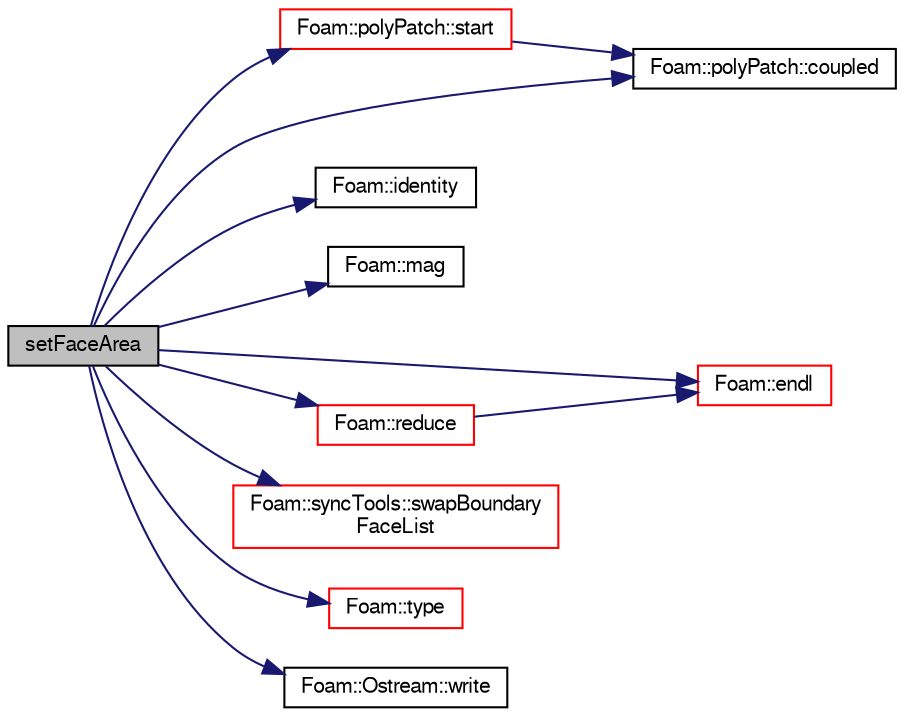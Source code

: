 digraph "setFaceArea"
{
  bgcolor="transparent";
  edge [fontname="FreeSans",fontsize="10",labelfontname="FreeSans",labelfontsize="10"];
  node [fontname="FreeSans",fontsize="10",shape=record];
  rankdir="LR";
  Node123 [label="setFaceArea",height=0.2,width=0.4,color="black", fillcolor="grey75", style="filled", fontcolor="black"];
  Node123 -> Node124 [color="midnightblue",fontsize="10",style="solid",fontname="FreeSans"];
  Node124 [label="Foam::polyPatch::coupled",height=0.2,width=0.4,color="black",URL="$a27478.html#a39c01db0e66d00fe0621a0c7e5fc4ead",tooltip="Return true if this patch is geometrically coupled (i.e. faces and. "];
  Node123 -> Node125 [color="midnightblue",fontsize="10",style="solid",fontname="FreeSans"];
  Node125 [label="Foam::endl",height=0.2,width=0.4,color="red",URL="$a21124.html#a2db8fe02a0d3909e9351bb4275b23ce4",tooltip="Add newline and flush stream. "];
  Node123 -> Node127 [color="midnightblue",fontsize="10",style="solid",fontname="FreeSans"];
  Node127 [label="Foam::identity",height=0.2,width=0.4,color="black",URL="$a21124.html#a36af96cb841435845fffb4fe69208490",tooltip="Create identity map (map[i] == i) of given length. "];
  Node123 -> Node128 [color="midnightblue",fontsize="10",style="solid",fontname="FreeSans"];
  Node128 [label="Foam::mag",height=0.2,width=0.4,color="black",URL="$a21124.html#a929da2a3fdcf3dacbbe0487d3a330dae"];
  Node123 -> Node129 [color="midnightblue",fontsize="10",style="solid",fontname="FreeSans"];
  Node129 [label="Foam::reduce",height=0.2,width=0.4,color="red",URL="$a21124.html#a7ffd6af4acc2eb9ba72ee296b5ecda23"];
  Node129 -> Node125 [color="midnightblue",fontsize="10",style="solid",fontname="FreeSans"];
  Node123 -> Node145 [color="midnightblue",fontsize="10",style="solid",fontname="FreeSans"];
  Node145 [label="Foam::polyPatch::start",height=0.2,width=0.4,color="red",URL="$a27478.html#a6bfd3e3abb11e98bdb4b98671cec1234",tooltip="Return start label of this patch in the polyMesh face list. "];
  Node145 -> Node124 [color="midnightblue",fontsize="10",style="solid",fontname="FreeSans"];
  Node123 -> Node153 [color="midnightblue",fontsize="10",style="solid",fontname="FreeSans"];
  Node153 [label="Foam::syncTools::swapBoundary\lFaceList",height=0.2,width=0.4,color="red",URL="$a27502.html#a30e4f2ce2c2399c35f5d674bdb7c07fd",tooltip="Swap coupled boundary face values. "];
  Node123 -> Node343 [color="midnightblue",fontsize="10",style="solid",fontname="FreeSans"];
  Node343 [label="Foam::type",height=0.2,width=0.4,color="red",URL="$a21124.html#aec48583af672626378f501eb9fc32cd1",tooltip="Return the file type: DIRECTORY or FILE. "];
  Node123 -> Node351 [color="midnightblue",fontsize="10",style="solid",fontname="FreeSans"];
  Node351 [label="Foam::Ostream::write",height=0.2,width=0.4,color="black",URL="$a26238.html#a81a19ad9e4098b4701cc8bab9a59d78b",tooltip="Write next token to stream. "];
}

